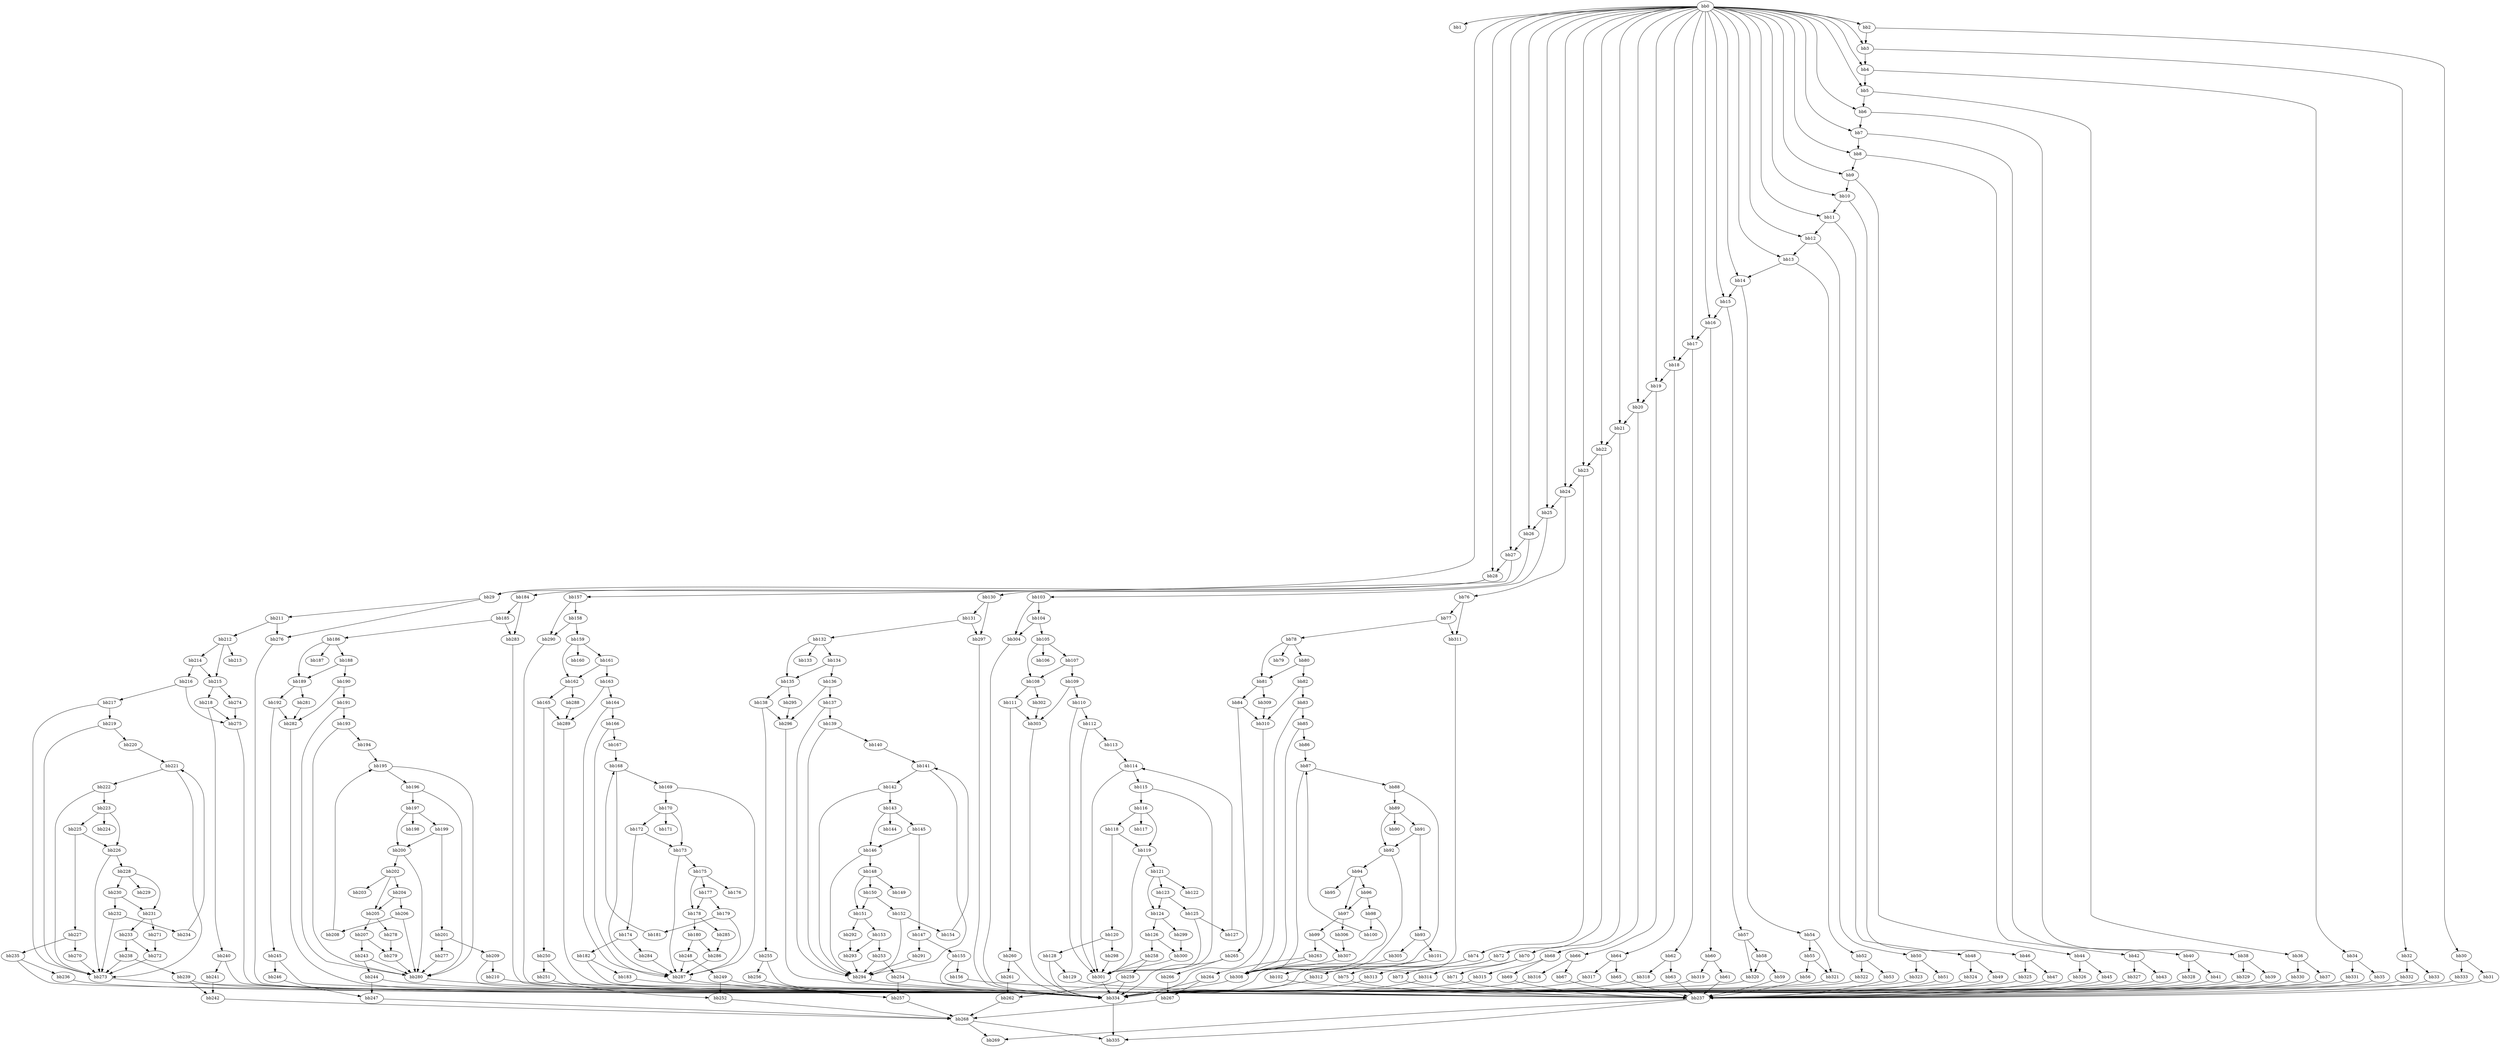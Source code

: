 digraph {
    0 [ label = "bb0\l" ]
    1 [ label = "bb1\l" ]
    2 [ label = "bb2\l" ]
    3 [ label = "bb3\l" ]
    4 [ label = "bb4\l" ]
    5 [ label = "bb5\l" ]
    6 [ label = "bb6\l" ]
    7 [ label = "bb7\l" ]
    8 [ label = "bb8\l" ]
    9 [ label = "bb9\l" ]
    10 [ label = "bb10\l" ]
    11 [ label = "bb11\l" ]
    12 [ label = "bb12\l" ]
    13 [ label = "bb13\l" ]
    14 [ label = "bb14\l" ]
    15 [ label = "bb15\l" ]
    16 [ label = "bb16\l" ]
    17 [ label = "bb17\l" ]
    18 [ label = "bb18\l" ]
    19 [ label = "bb19\l" ]
    20 [ label = "bb20\l" ]
    21 [ label = "bb21\l" ]
    22 [ label = "bb22\l" ]
    23 [ label = "bb23\l" ]
    24 [ label = "bb24\l" ]
    25 [ label = "bb25\l" ]
    26 [ label = "bb26\l" ]
    27 [ label = "bb27\l" ]
    28 [ label = "bb28\l" ]
    29 [ label = "bb29\l" ]
    30 [ label = "bb30\l" ]
    31 [ label = "bb31\l" ]
    32 [ label = "bb32\l" ]
    33 [ label = "bb33\l" ]
    34 [ label = "bb34\l" ]
    35 [ label = "bb35\l" ]
    36 [ label = "bb36\l" ]
    37 [ label = "bb37\l" ]
    38 [ label = "bb38\l" ]
    39 [ label = "bb39\l" ]
    40 [ label = "bb40\l" ]
    41 [ label = "bb41\l" ]
    42 [ label = "bb42\l" ]
    43 [ label = "bb43\l" ]
    44 [ label = "bb44\l" ]
    45 [ label = "bb45\l" ]
    46 [ label = "bb46\l" ]
    47 [ label = "bb47\l" ]
    48 [ label = "bb48\l" ]
    49 [ label = "bb49\l" ]
    50 [ label = "bb50\l" ]
    51 [ label = "bb51\l" ]
    52 [ label = "bb52\l" ]
    53 [ label = "bb53\l" ]
    54 [ label = "bb54\l" ]
    55 [ label = "bb55\l" ]
    56 [ label = "bb56\l" ]
    57 [ label = "bb57\l" ]
    58 [ label = "bb58\l" ]
    59 [ label = "bb59\l" ]
    60 [ label = "bb60\l" ]
    61 [ label = "bb61\l" ]
    62 [ label = "bb62\l" ]
    63 [ label = "bb63\l" ]
    64 [ label = "bb64\l" ]
    65 [ label = "bb65\l" ]
    66 [ label = "bb66\l" ]
    67 [ label = "bb67\l" ]
    68 [ label = "bb68\l" ]
    69 [ label = "bb69\l" ]
    70 [ label = "bb70\l" ]
    71 [ label = "bb71\l" ]
    72 [ label = "bb72\l" ]
    73 [ label = "bb73\l" ]
    74 [ label = "bb74\l" ]
    75 [ label = "bb75\l" ]
    76 [ label = "bb76\l" ]
    77 [ label = "bb77\l" ]
    78 [ label = "bb78\l" ]
    79 [ label = "bb79\l" ]
    80 [ label = "bb80\l" ]
    81 [ label = "bb81\l" ]
    82 [ label = "bb82\l" ]
    83 [ label = "bb83\l" ]
    84 [ label = "bb84\l" ]
    85 [ label = "bb85\l" ]
    86 [ label = "bb86\l" ]
    87 [ label = "bb87\l" ]
    88 [ label = "bb88\l" ]
    89 [ label = "bb89\l" ]
    90 [ label = "bb90\l" ]
    91 [ label = "bb91\l" ]
    92 [ label = "bb92\l" ]
    93 [ label = "bb93\l" ]
    94 [ label = "bb94\l" ]
    95 [ label = "bb95\l" ]
    96 [ label = "bb96\l" ]
    97 [ label = "bb97\l" ]
    98 [ label = "bb98\l" ]
    99 [ label = "bb99\l" ]
    100 [ label = "bb100\l" ]
    101 [ label = "bb101\l" ]
    102 [ label = "bb102\l" ]
    103 [ label = "bb103\l" ]
    104 [ label = "bb104\l" ]
    105 [ label = "bb105\l" ]
    106 [ label = "bb106\l" ]
    107 [ label = "bb107\l" ]
    108 [ label = "bb108\l" ]
    109 [ label = "bb109\l" ]
    110 [ label = "bb110\l" ]
    111 [ label = "bb111\l" ]
    112 [ label = "bb112\l" ]
    113 [ label = "bb113\l" ]
    114 [ label = "bb114\l" ]
    115 [ label = "bb115\l" ]
    116 [ label = "bb116\l" ]
    117 [ label = "bb117\l" ]
    118 [ label = "bb118\l" ]
    119 [ label = "bb119\l" ]
    120 [ label = "bb120\l" ]
    121 [ label = "bb121\l" ]
    122 [ label = "bb122\l" ]
    123 [ label = "bb123\l" ]
    124 [ label = "bb124\l" ]
    125 [ label = "bb125\l" ]
    126 [ label = "bb126\l" ]
    127 [ label = "bb127\l" ]
    128 [ label = "bb128\l" ]
    129 [ label = "bb129\l" ]
    130 [ label = "bb130\l" ]
    131 [ label = "bb131\l" ]
    132 [ label = "bb132\l" ]
    133 [ label = "bb133\l" ]
    134 [ label = "bb134\l" ]
    135 [ label = "bb135\l" ]
    136 [ label = "bb136\l" ]
    137 [ label = "bb137\l" ]
    138 [ label = "bb138\l" ]
    139 [ label = "bb139\l" ]
    140 [ label = "bb140\l" ]
    141 [ label = "bb141\l" ]
    142 [ label = "bb142\l" ]
    143 [ label = "bb143\l" ]
    144 [ label = "bb144\l" ]
    145 [ label = "bb145\l" ]
    146 [ label = "bb146\l" ]
    147 [ label = "bb147\l" ]
    148 [ label = "bb148\l" ]
    149 [ label = "bb149\l" ]
    150 [ label = "bb150\l" ]
    151 [ label = "bb151\l" ]
    152 [ label = "bb152\l" ]
    153 [ label = "bb153\l" ]
    154 [ label = "bb154\l" ]
    155 [ label = "bb155\l" ]
    156 [ label = "bb156\l" ]
    157 [ label = "bb157\l" ]
    158 [ label = "bb158\l" ]
    159 [ label = "bb159\l" ]
    160 [ label = "bb160\l" ]
    161 [ label = "bb161\l" ]
    162 [ label = "bb162\l" ]
    163 [ label = "bb163\l" ]
    164 [ label = "bb164\l" ]
    165 [ label = "bb165\l" ]
    166 [ label = "bb166\l" ]
    167 [ label = "bb167\l" ]
    168 [ label = "bb168\l" ]
    169 [ label = "bb169\l" ]
    170 [ label = "bb170\l" ]
    171 [ label = "bb171\l" ]
    172 [ label = "bb172\l" ]
    173 [ label = "bb173\l" ]
    174 [ label = "bb174\l" ]
    175 [ label = "bb175\l" ]
    176 [ label = "bb176\l" ]
    177 [ label = "bb177\l" ]
    178 [ label = "bb178\l" ]
    179 [ label = "bb179\l" ]
    180 [ label = "bb180\l" ]
    181 [ label = "bb181\l" ]
    182 [ label = "bb182\l" ]
    183 [ label = "bb183\l" ]
    184 [ label = "bb184\l" ]
    185 [ label = "bb185\l" ]
    186 [ label = "bb186\l" ]
    187 [ label = "bb187\l" ]
    188 [ label = "bb188\l" ]
    189 [ label = "bb189\l" ]
    190 [ label = "bb190\l" ]
    191 [ label = "bb191\l" ]
    192 [ label = "bb192\l" ]
    193 [ label = "bb193\l" ]
    194 [ label = "bb194\l" ]
    195 [ label = "bb195\l" ]
    196 [ label = "bb196\l" ]
    197 [ label = "bb197\l" ]
    198 [ label = "bb198\l" ]
    199 [ label = "bb199\l" ]
    200 [ label = "bb200\l" ]
    201 [ label = "bb201\l" ]
    202 [ label = "bb202\l" ]
    203 [ label = "bb203\l" ]
    204 [ label = "bb204\l" ]
    205 [ label = "bb205\l" ]
    206 [ label = "bb206\l" ]
    207 [ label = "bb207\l" ]
    208 [ label = "bb208\l" ]
    209 [ label = "bb209\l" ]
    210 [ label = "bb210\l" ]
    211 [ label = "bb211\l" ]
    212 [ label = "bb212\l" ]
    213 [ label = "bb213\l" ]
    214 [ label = "bb214\l" ]
    215 [ label = "bb215\l" ]
    216 [ label = "bb216\l" ]
    217 [ label = "bb217\l" ]
    218 [ label = "bb218\l" ]
    219 [ label = "bb219\l" ]
    220 [ label = "bb220\l" ]
    221 [ label = "bb221\l" ]
    222 [ label = "bb222\l" ]
    223 [ label = "bb223\l" ]
    224 [ label = "bb224\l" ]
    225 [ label = "bb225\l" ]
    226 [ label = "bb226\l" ]
    227 [ label = "bb227\l" ]
    228 [ label = "bb228\l" ]
    229 [ label = "bb229\l" ]
    230 [ label = "bb230\l" ]
    231 [ label = "bb231\l" ]
    232 [ label = "bb232\l" ]
    233 [ label = "bb233\l" ]
    234 [ label = "bb234\l" ]
    235 [ label = "bb235\l" ]
    236 [ label = "bb236\l" ]
    237 [ label = "bb237\l" ]
    238 [ label = "bb238\l" ]
    239 [ label = "bb239\l" ]
    240 [ label = "bb240\l" ]
    241 [ label = "bb241\l" ]
    242 [ label = "bb242\l" ]
    243 [ label = "bb243\l" ]
    244 [ label = "bb244\l" ]
    245 [ label = "bb245\l" ]
    246 [ label = "bb246\l" ]
    247 [ label = "bb247\l" ]
    248 [ label = "bb248\l" ]
    249 [ label = "bb249\l" ]
    250 [ label = "bb250\l" ]
    251 [ label = "bb251\l" ]
    252 [ label = "bb252\l" ]
    253 [ label = "bb253\l" ]
    254 [ label = "bb254\l" ]
    255 [ label = "bb255\l" ]
    256 [ label = "bb256\l" ]
    257 [ label = "bb257\l" ]
    258 [ label = "bb258\l" ]
    259 [ label = "bb259\l" ]
    260 [ label = "bb260\l" ]
    261 [ label = "bb261\l" ]
    262 [ label = "bb262\l" ]
    263 [ label = "bb263\l" ]
    264 [ label = "bb264\l" ]
    265 [ label = "bb265\l" ]
    266 [ label = "bb266\l" ]
    267 [ label = "bb267\l" ]
    268 [ label = "bb268\l" ]
    269 [ label = "bb269\l" ]
    270 [ label = "bb270\l" ]
    271 [ label = "bb271\l" ]
    272 [ label = "bb272\l" ]
    273 [ label = "bb273\l" ]
    274 [ label = "bb274\l" ]
    275 [ label = "bb275\l" ]
    276 [ label = "bb276\l" ]
    277 [ label = "bb277\l" ]
    278 [ label = "bb278\l" ]
    279 [ label = "bb279\l" ]
    280 [ label = "bb280\l" ]
    281 [ label = "bb281\l" ]
    282 [ label = "bb282\l" ]
    283 [ label = "bb283\l" ]
    284 [ label = "bb284\l" ]
    285 [ label = "bb285\l" ]
    286 [ label = "bb286\l" ]
    287 [ label = "bb287\l" ]
    288 [ label = "bb288\l" ]
    289 [ label = "bb289\l" ]
    290 [ label = "bb290\l" ]
    291 [ label = "bb291\l" ]
    292 [ label = "bb292\l" ]
    293 [ label = "bb293\l" ]
    294 [ label = "bb294\l" ]
    295 [ label = "bb295\l" ]
    296 [ label = "bb296\l" ]
    297 [ label = "bb297\l" ]
    298 [ label = "bb298\l" ]
    299 [ label = "bb299\l" ]
    300 [ label = "bb300\l" ]
    301 [ label = "bb301\l" ]
    302 [ label = "bb302\l" ]
    303 [ label = "bb303\l" ]
    304 [ label = "bb304\l" ]
    305 [ label = "bb305\l" ]
    306 [ label = "bb306\l" ]
    307 [ label = "bb307\l" ]
    308 [ label = "bb308\l" ]
    309 [ label = "bb309\l" ]
    310 [ label = "bb310\l" ]
    311 [ label = "bb311\l" ]
    312 [ label = "bb312\l" ]
    313 [ label = "bb313\l" ]
    314 [ label = "bb314\l" ]
    315 [ label = "bb315\l" ]
    316 [ label = "bb316\l" ]
    317 [ label = "bb317\l" ]
    318 [ label = "bb318\l" ]
    319 [ label = "bb319\l" ]
    320 [ label = "bb320\l" ]
    321 [ label = "bb321\l" ]
    322 [ label = "bb322\l" ]
    323 [ label = "bb323\l" ]
    324 [ label = "bb324\l" ]
    325 [ label = "bb325\l" ]
    326 [ label = "bb326\l" ]
    327 [ label = "bb327\l" ]
    328 [ label = "bb328\l" ]
    329 [ label = "bb329\l" ]
    330 [ label = "bb330\l" ]
    331 [ label = "bb331\l" ]
    332 [ label = "bb332\l" ]
    333 [ label = "bb333\l" ]
    334 [ label = "bb334\l" ]
    335 [ label = "bb335\l" ]
    0 -> 1 [ ]
    0 -> 2 [ ]
    0 -> 3 [ ]
    0 -> 4 [ ]
    0 -> 5 [ ]
    0 -> 6 [ ]
    0 -> 7 [ ]
    0 -> 8 [ ]
    0 -> 9 [ ]
    0 -> 10 [ ]
    0 -> 11 [ ]
    0 -> 12 [ ]
    0 -> 13 [ ]
    0 -> 14 [ ]
    0 -> 15 [ ]
    0 -> 16 [ ]
    0 -> 17 [ ]
    0 -> 18 [ ]
    0 -> 19 [ ]
    0 -> 20 [ ]
    0 -> 21 [ ]
    0 -> 22 [ ]
    0 -> 23 [ ]
    0 -> 24 [ ]
    0 -> 25 [ ]
    0 -> 26 [ ]
    0 -> 27 [ ]
    0 -> 28 [ ]
    0 -> 29 [ ]
    2 -> 3 [ ]
    2 -> 30 [ ]
    3 -> 4 [ ]
    3 -> 32 [ ]
    4 -> 5 [ ]
    4 -> 34 [ ]
    5 -> 6 [ ]
    5 -> 36 [ ]
    6 -> 7 [ ]
    6 -> 38 [ ]
    7 -> 8 [ ]
    7 -> 40 [ ]
    8 -> 9 [ ]
    8 -> 42 [ ]
    9 -> 10 [ ]
    9 -> 44 [ ]
    10 -> 11 [ ]
    10 -> 46 [ ]
    11 -> 12 [ ]
    11 -> 48 [ ]
    12 -> 13 [ ]
    12 -> 50 [ ]
    13 -> 14 [ ]
    13 -> 52 [ ]
    14 -> 15 [ ]
    14 -> 54 [ ]
    15 -> 16 [ ]
    15 -> 57 [ ]
    16 -> 17 [ ]
    16 -> 60 [ ]
    17 -> 18 [ ]
    17 -> 62 [ ]
    18 -> 19 [ ]
    18 -> 64 [ ]
    19 -> 20 [ ]
    19 -> 66 [ ]
    20 -> 21 [ ]
    20 -> 68 [ ]
    21 -> 22 [ ]
    21 -> 70 [ ]
    22 -> 23 [ ]
    22 -> 72 [ ]
    23 -> 24 [ ]
    23 -> 74 [ ]
    24 -> 25 [ ]
    24 -> 76 [ ]
    25 -> 26 [ ]
    25 -> 103 [ ]
    26 -> 27 [ ]
    26 -> 130 [ ]
    27 -> 28 [ ]
    27 -> 157 [ ]
    28 -> 29 [ ]
    28 -> 184 [ ]
    29 -> 211 [ ]
    29 -> 276 [ ]
    30 -> 31 [ ]
    30 -> 333 [ ]
    31 -> 237 [ ]
    32 -> 33 [ ]
    32 -> 332 [ ]
    33 -> 237 [ ]
    34 -> 35 [ ]
    34 -> 331 [ ]
    35 -> 237 [ ]
    36 -> 37 [ ]
    36 -> 330 [ ]
    37 -> 237 [ ]
    38 -> 39 [ ]
    38 -> 329 [ ]
    39 -> 237 [ ]
    40 -> 41 [ ]
    40 -> 328 [ ]
    41 -> 237 [ ]
    42 -> 43 [ ]
    42 -> 327 [ ]
    43 -> 237 [ ]
    44 -> 45 [ ]
    44 -> 326 [ ]
    45 -> 237 [ ]
    46 -> 47 [ ]
    46 -> 325 [ ]
    47 -> 237 [ ]
    48 -> 49 [ ]
    48 -> 324 [ ]
    49 -> 237 [ ]
    50 -> 51 [ ]
    50 -> 323 [ ]
    51 -> 237 [ ]
    52 -> 53 [ ]
    52 -> 322 [ ]
    53 -> 237 [ ]
    54 -> 55 [ ]
    54 -> 321 [ ]
    55 -> 56 [ ]
    55 -> 321 [ ]
    56 -> 237 [ ]
    57 -> 58 [ ]
    57 -> 320 [ ]
    58 -> 59 [ ]
    58 -> 320 [ ]
    59 -> 237 [ ]
    60 -> 61 [ ]
    60 -> 319 [ ]
    61 -> 237 [ ]
    62 -> 63 [ ]
    62 -> 318 [ ]
    63 -> 237 [ ]
    64 -> 65 [ ]
    64 -> 317 [ ]
    65 -> 237 [ ]
    66 -> 67 [ ]
    66 -> 316 [ ]
    67 -> 237 [ ]
    68 -> 69 [ ]
    68 -> 315 [ ]
    69 -> 237 [ ]
    70 -> 71 [ ]
    70 -> 314 [ ]
    71 -> 237 [ ]
    72 -> 73 [ ]
    72 -> 313 [ ]
    73 -> 237 [ ]
    74 -> 75 [ ]
    74 -> 312 [ ]
    75 -> 237 [ ]
    76 -> 77 [ ]
    76 -> 311 [ ]
    77 -> 78 [ ]
    77 -> 311 [ ]
    78 -> 79 [ ]
    78 -> 80 [ ]
    78 -> 81 [ ]
    80 -> 81 [ ]
    80 -> 82 [ ]
    81 -> 84 [ ]
    81 -> 309 [ ]
    82 -> 83 [ ]
    82 -> 310 [ ]
    83 -> 85 [ ]
    83 -> 308 [ ]
    84 -> 265 [ ]
    84 -> 310 [ ]
    85 -> 86 [ ]
    85 -> 308 [ ]
    86 -> 87 [ ]
    87 -> 88 [ ]
    87 -> 308 [ ]
    88 -> 89 [ ]
    88 -> 308 [ ]
    89 -> 90 [ ]
    89 -> 91 [ ]
    89 -> 92 [ ]
    91 -> 92 [ ]
    91 -> 93 [ ]
    92 -> 94 [ ]
    92 -> 308 [ ]
    93 -> 101 [ ]
    93 -> 305 [ ]
    94 -> 95 [ ]
    94 -> 96 [ ]
    94 -> 97 [ ]
    96 -> 97 [ ]
    96 -> 98 [ ]
    97 -> 99 [ ]
    97 -> 306 [ ]
    98 -> 100 [ ]
    98 -> 308 [ ]
    99 -> 263 [ ]
    99 -> 307 [ ]
    100 -> 87 [ ]
    101 -> 102 [ ]
    101 -> 334 [ ]
    102 -> 237 [ ]
    103 -> 104 [ ]
    103 -> 304 [ ]
    104 -> 105 [ ]
    104 -> 304 [ ]
    105 -> 106 [ ]
    105 -> 107 [ ]
    105 -> 108 [ ]
    107 -> 108 [ ]
    107 -> 109 [ ]
    108 -> 111 [ ]
    108 -> 302 [ ]
    109 -> 110 [ ]
    109 -> 303 [ ]
    110 -> 112 [ ]
    110 -> 301 [ ]
    111 -> 260 [ ]
    111 -> 303 [ ]
    112 -> 113 [ ]
    112 -> 301 [ ]
    113 -> 114 [ ]
    114 -> 115 [ ]
    114 -> 301 [ ]
    115 -> 116 [ ]
    115 -> 301 [ ]
    116 -> 117 [ ]
    116 -> 118 [ ]
    116 -> 119 [ ]
    118 -> 119 [ ]
    118 -> 120 [ ]
    119 -> 121 [ ]
    119 -> 301 [ ]
    120 -> 128 [ ]
    120 -> 298 [ ]
    121 -> 122 [ ]
    121 -> 123 [ ]
    121 -> 124 [ ]
    123 -> 124 [ ]
    123 -> 125 [ ]
    124 -> 126 [ ]
    124 -> 299 [ ]
    125 -> 127 [ ]
    125 -> 301 [ ]
    126 -> 258 [ ]
    126 -> 300 [ ]
    127 -> 114 [ ]
    128 -> 129 [ ]
    128 -> 334 [ ]
    129 -> 237 [ ]
    130 -> 131 [ ]
    130 -> 297 [ ]
    131 -> 132 [ ]
    131 -> 297 [ ]
    132 -> 133 [ ]
    132 -> 134 [ ]
    132 -> 135 [ ]
    134 -> 135 [ ]
    134 -> 136 [ ]
    135 -> 138 [ ]
    135 -> 295 [ ]
    136 -> 137 [ ]
    136 -> 296 [ ]
    137 -> 139 [ ]
    137 -> 294 [ ]
    138 -> 255 [ ]
    138 -> 296 [ ]
    139 -> 140 [ ]
    139 -> 294 [ ]
    140 -> 141 [ ]
    141 -> 142 [ ]
    141 -> 294 [ ]
    142 -> 143 [ ]
    142 -> 294 [ ]
    143 -> 144 [ ]
    143 -> 145 [ ]
    143 -> 146 [ ]
    145 -> 146 [ ]
    145 -> 147 [ ]
    146 -> 148 [ ]
    146 -> 294 [ ]
    147 -> 155 [ ]
    147 -> 291 [ ]
    148 -> 149 [ ]
    148 -> 150 [ ]
    148 -> 151 [ ]
    150 -> 151 [ ]
    150 -> 152 [ ]
    151 -> 153 [ ]
    151 -> 292 [ ]
    152 -> 154 [ ]
    152 -> 294 [ ]
    153 -> 253 [ ]
    153 -> 293 [ ]
    154 -> 141 [ ]
    155 -> 156 [ ]
    155 -> 334 [ ]
    156 -> 237 [ ]
    157 -> 158 [ ]
    157 -> 290 [ ]
    158 -> 159 [ ]
    158 -> 290 [ ]
    159 -> 160 [ ]
    159 -> 161 [ ]
    159 -> 162 [ ]
    161 -> 162 [ ]
    161 -> 163 [ ]
    162 -> 165 [ ]
    162 -> 288 [ ]
    163 -> 164 [ ]
    163 -> 289 [ ]
    164 -> 166 [ ]
    164 -> 287 [ ]
    165 -> 250 [ ]
    165 -> 289 [ ]
    166 -> 167 [ ]
    166 -> 287 [ ]
    167 -> 168 [ ]
    168 -> 169 [ ]
    168 -> 287 [ ]
    169 -> 170 [ ]
    169 -> 287 [ ]
    170 -> 171 [ ]
    170 -> 172 [ ]
    170 -> 173 [ ]
    172 -> 173 [ ]
    172 -> 174 [ ]
    173 -> 175 [ ]
    173 -> 287 [ ]
    174 -> 182 [ ]
    174 -> 284 [ ]
    175 -> 176 [ ]
    175 -> 177 [ ]
    175 -> 178 [ ]
    177 -> 178 [ ]
    177 -> 179 [ ]
    178 -> 180 [ ]
    178 -> 285 [ ]
    179 -> 181 [ ]
    179 -> 287 [ ]
    180 -> 248 [ ]
    180 -> 286 [ ]
    181 -> 168 [ ]
    182 -> 183 [ ]
    182 -> 334 [ ]
    183 -> 237 [ ]
    184 -> 185 [ ]
    184 -> 283 [ ]
    185 -> 186 [ ]
    185 -> 283 [ ]
    186 -> 187 [ ]
    186 -> 188 [ ]
    186 -> 189 [ ]
    188 -> 189 [ ]
    188 -> 190 [ ]
    189 -> 192 [ ]
    189 -> 281 [ ]
    190 -> 191 [ ]
    190 -> 282 [ ]
    191 -> 193 [ ]
    191 -> 280 [ ]
    192 -> 245 [ ]
    192 -> 282 [ ]
    193 -> 194 [ ]
    193 -> 280 [ ]
    194 -> 195 [ ]
    195 -> 196 [ ]
    195 -> 280 [ ]
    196 -> 197 [ ]
    196 -> 280 [ ]
    197 -> 198 [ ]
    197 -> 199 [ ]
    197 -> 200 [ ]
    199 -> 200 [ ]
    199 -> 201 [ ]
    200 -> 202 [ ]
    200 -> 280 [ ]
    201 -> 209 [ ]
    201 -> 277 [ ]
    202 -> 203 [ ]
    202 -> 204 [ ]
    202 -> 205 [ ]
    204 -> 205 [ ]
    204 -> 206 [ ]
    205 -> 207 [ ]
    205 -> 278 [ ]
    206 -> 208 [ ]
    206 -> 280 [ ]
    207 -> 243 [ ]
    207 -> 279 [ ]
    208 -> 195 [ ]
    209 -> 210 [ ]
    209 -> 334 [ ]
    210 -> 237 [ ]
    211 -> 212 [ ]
    211 -> 276 [ ]
    212 -> 213 [ ]
    212 -> 214 [ ]
    212 -> 215 [ ]
    214 -> 215 [ ]
    214 -> 216 [ ]
    215 -> 218 [ ]
    215 -> 274 [ ]
    216 -> 217 [ ]
    216 -> 275 [ ]
    217 -> 219 [ ]
    217 -> 273 [ ]
    218 -> 240 [ ]
    218 -> 275 [ ]
    219 -> 220 [ ]
    219 -> 273 [ ]
    220 -> 221 [ ]
    221 -> 222 [ ]
    221 -> 273 [ ]
    222 -> 223 [ ]
    222 -> 273 [ ]
    223 -> 224 [ ]
    223 -> 225 [ ]
    223 -> 226 [ ]
    225 -> 226 [ ]
    225 -> 227 [ ]
    226 -> 228 [ ]
    226 -> 273 [ ]
    227 -> 235 [ ]
    227 -> 270 [ ]
    228 -> 229 [ ]
    228 -> 230 [ ]
    228 -> 231 [ ]
    230 -> 231 [ ]
    230 -> 232 [ ]
    231 -> 233 [ ]
    231 -> 271 [ ]
    232 -> 234 [ ]
    232 -> 273 [ ]
    233 -> 238 [ ]
    233 -> 272 [ ]
    234 -> 221 [ ]
    235 -> 236 [ ]
    235 -> 334 [ ]
    236 -> 237 [ ]
    237 -> 269 [ ]
    237 -> 335 [ ]
    238 -> 239 [ ]
    238 -> 273 [ ]
    239 -> 242 [ ]
    239 -> 334 [ ]
    240 -> 241 [ ]
    240 -> 334 [ ]
    241 -> 242 [ ]
    242 -> 268 [ ]
    243 -> 244 [ ]
    243 -> 280 [ ]
    244 -> 247 [ ]
    244 -> 334 [ ]
    245 -> 246 [ ]
    245 -> 334 [ ]
    246 -> 247 [ ]
    247 -> 268 [ ]
    248 -> 249 [ ]
    248 -> 287 [ ]
    249 -> 252 [ ]
    249 -> 334 [ ]
    250 -> 251 [ ]
    250 -> 334 [ ]
    251 -> 252 [ ]
    252 -> 268 [ ]
    253 -> 254 [ ]
    253 -> 294 [ ]
    254 -> 257 [ ]
    254 -> 334 [ ]
    255 -> 256 [ ]
    255 -> 334 [ ]
    256 -> 257 [ ]
    257 -> 268 [ ]
    258 -> 259 [ ]
    258 -> 301 [ ]
    259 -> 262 [ ]
    259 -> 334 [ ]
    260 -> 261 [ ]
    260 -> 334 [ ]
    261 -> 262 [ ]
    262 -> 268 [ ]
    263 -> 264 [ ]
    263 -> 308 [ ]
    264 -> 267 [ ]
    264 -> 334 [ ]
    265 -> 266 [ ]
    265 -> 334 [ ]
    266 -> 267 [ ]
    267 -> 268 [ ]
    268 -> 269 [ ]
    268 -> 335 [ ]
    270 -> 273 [ ]
    271 -> 272 [ ]
    272 -> 273 [ ]
    273 -> 334 [ ]
    274 -> 275 [ ]
    275 -> 334 [ ]
    276 -> 334 [ ]
    277 -> 280 [ ]
    278 -> 279 [ ]
    279 -> 280 [ ]
    280 -> 334 [ ]
    281 -> 282 [ ]
    282 -> 334 [ ]
    283 -> 334 [ ]
    284 -> 287 [ ]
    285 -> 286 [ ]
    286 -> 287 [ ]
    287 -> 334 [ ]
    288 -> 289 [ ]
    289 -> 334 [ ]
    290 -> 334 [ ]
    291 -> 294 [ ]
    292 -> 293 [ ]
    293 -> 294 [ ]
    294 -> 334 [ ]
    295 -> 296 [ ]
    296 -> 334 [ ]
    297 -> 334 [ ]
    298 -> 301 [ ]
    299 -> 300 [ ]
    300 -> 301 [ ]
    301 -> 334 [ ]
    302 -> 303 [ ]
    303 -> 334 [ ]
    304 -> 334 [ ]
    305 -> 308 [ ]
    306 -> 307 [ ]
    307 -> 308 [ ]
    308 -> 334 [ ]
    309 -> 310 [ ]
    310 -> 334 [ ]
    311 -> 334 [ ]
    312 -> 334 [ ]
    313 -> 334 [ ]
    314 -> 334 [ ]
    315 -> 334 [ ]
    316 -> 334 [ ]
    317 -> 334 [ ]
    318 -> 334 [ ]
    319 -> 334 [ ]
    320 -> 334 [ ]
    321 -> 334 [ ]
    322 -> 334 [ ]
    323 -> 334 [ ]
    324 -> 334 [ ]
    325 -> 334 [ ]
    326 -> 334 [ ]
    327 -> 334 [ ]
    328 -> 334 [ ]
    329 -> 334 [ ]
    330 -> 334 [ ]
    331 -> 334 [ ]
    332 -> 334 [ ]
    333 -> 334 [ ]
    334 -> 335 [ ]
}

